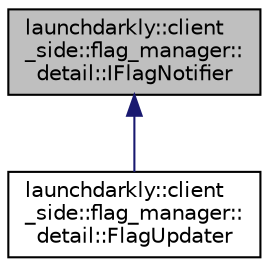digraph "launchdarkly::client_side::flag_manager::detail::IFlagNotifier"
{
 // LATEX_PDF_SIZE
  edge [fontname="Helvetica",fontsize="10",labelfontname="Helvetica",labelfontsize="10"];
  node [fontname="Helvetica",fontsize="10",shape=record];
  Node1 [label="launchdarkly::client\l_side::flag_manager::\ldetail::IFlagNotifier",height=0.2,width=0.4,color="black", fillcolor="grey75", style="filled", fontcolor="black",tooltip=" "];
  Node1 -> Node2 [dir="back",color="midnightblue",fontsize="10",style="solid",fontname="Helvetica"];
  Node2 [label="launchdarkly::client\l_side::flag_manager::\ldetail::FlagUpdater",height=0.2,width=0.4,color="black", fillcolor="white", style="filled",URL="$classlaunchdarkly_1_1client__side_1_1flag__manager_1_1detail_1_1FlagUpdater.html",tooltip=" "];
}
